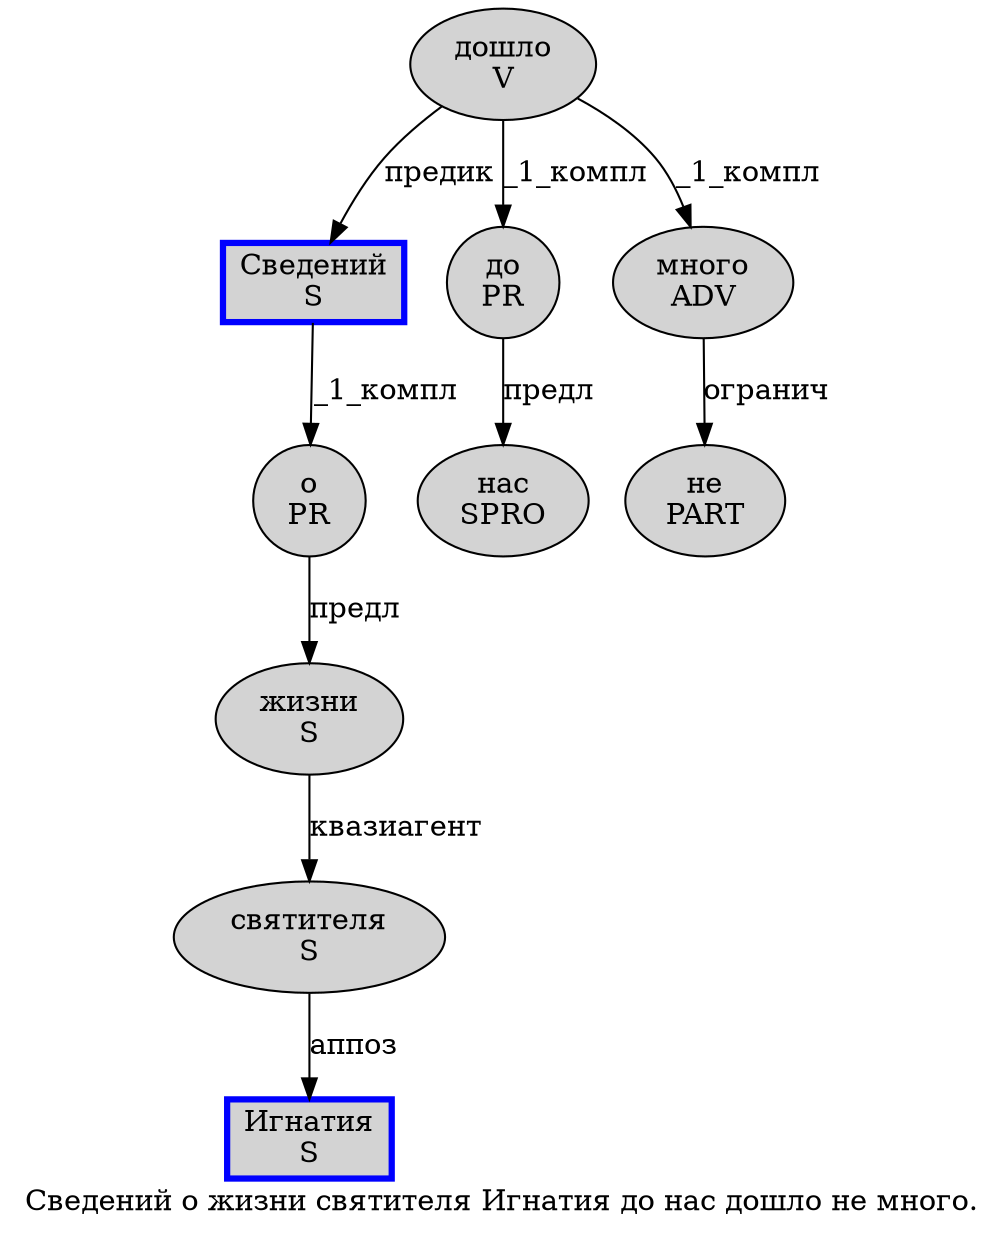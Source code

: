 digraph SENTENCE_369 {
	graph [label="Сведений о жизни святителя Игнатия до нас дошло не много."]
	node [style=filled]
		0 [label="Сведений
S" color=blue fillcolor=lightgray penwidth=3 shape=box]
		1 [label="о
PR" color="" fillcolor=lightgray penwidth=1 shape=ellipse]
		2 [label="жизни
S" color="" fillcolor=lightgray penwidth=1 shape=ellipse]
		3 [label="святителя
S" color="" fillcolor=lightgray penwidth=1 shape=ellipse]
		4 [label="Игнатия
S" color=blue fillcolor=lightgray penwidth=3 shape=box]
		5 [label="до
PR" color="" fillcolor=lightgray penwidth=1 shape=ellipse]
		6 [label="нас
SPRO" color="" fillcolor=lightgray penwidth=1 shape=ellipse]
		7 [label="дошло
V" color="" fillcolor=lightgray penwidth=1 shape=ellipse]
		8 [label="не
PART" color="" fillcolor=lightgray penwidth=1 shape=ellipse]
		9 [label="много
ADV" color="" fillcolor=lightgray penwidth=1 shape=ellipse]
			5 -> 6 [label="предл"]
			2 -> 3 [label="квазиагент"]
			0 -> 1 [label="_1_компл"]
			7 -> 0 [label="предик"]
			7 -> 5 [label="_1_компл"]
			7 -> 9 [label="_1_компл"]
			9 -> 8 [label="огранич"]
			1 -> 2 [label="предл"]
			3 -> 4 [label="аппоз"]
}